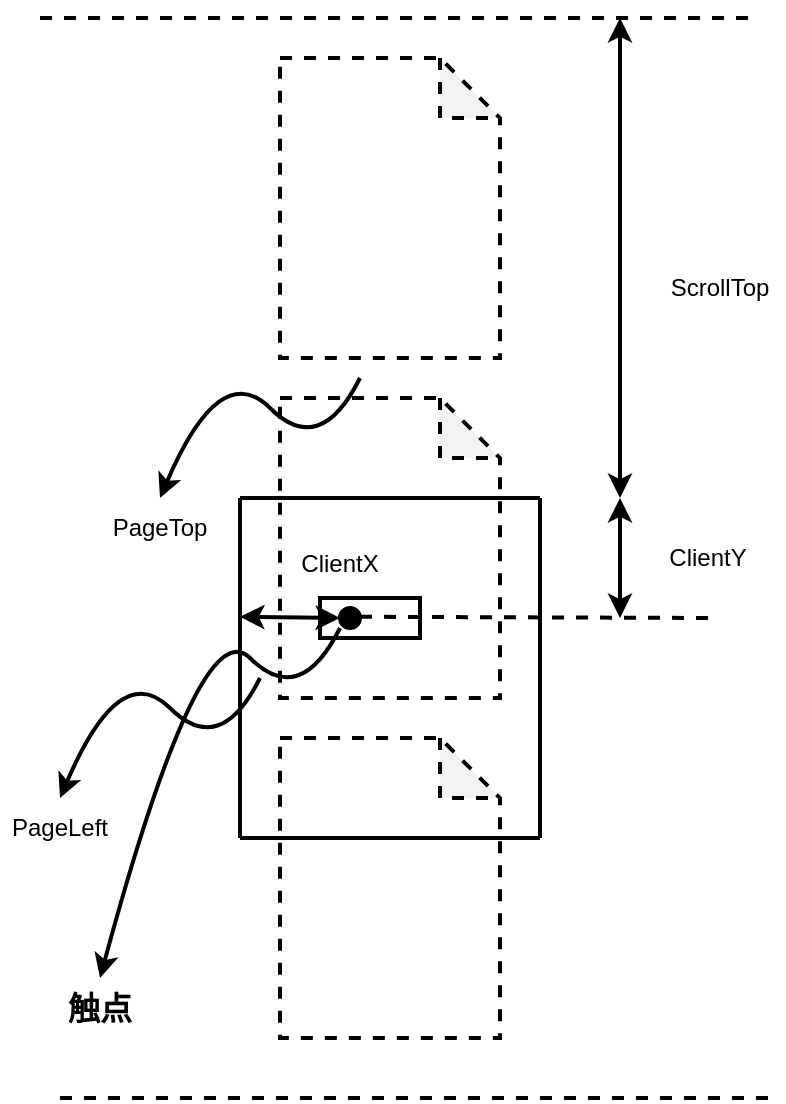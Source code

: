 <mxfile version="20.8.13" type="github">
  <diagram name="第 1 页" id="sRXJkV-LVnb2FucYwR0I">
    <mxGraphModel dx="1193" dy="640" grid="1" gridSize="10" guides="1" tooltips="1" connect="1" arrows="1" fold="1" page="1" pageScale="1" pageWidth="827" pageHeight="1169" math="0" shadow="0">
      <root>
        <mxCell id="0" />
        <mxCell id="1" parent="0" />
        <mxCell id="H-jnt7c-LcWuIAZDKXMh-1" value="" style="endArrow=none;html=1;rounded=0;strokeWidth=2;dashed=1;" edge="1" parent="1">
          <mxGeometry width="50" height="50" relative="1" as="geometry">
            <mxPoint x="50" y="100" as="sourcePoint" />
            <mxPoint x="410" y="100" as="targetPoint" />
          </mxGeometry>
        </mxCell>
        <mxCell id="H-jnt7c-LcWuIAZDKXMh-2" value="" style="shape=note;whiteSpace=wrap;html=1;backgroundOutline=1;darkOpacity=0.05;strokeWidth=2;dashed=1;" vertex="1" parent="1">
          <mxGeometry x="170" y="120" width="110" height="150" as="geometry" />
        </mxCell>
        <mxCell id="H-jnt7c-LcWuIAZDKXMh-3" value="" style="shape=note;whiteSpace=wrap;html=1;backgroundOutline=1;darkOpacity=0.05;strokeWidth=2;dashed=1;" vertex="1" parent="1">
          <mxGeometry x="170" y="290" width="110" height="150" as="geometry" />
        </mxCell>
        <mxCell id="H-jnt7c-LcWuIAZDKXMh-4" value="" style="shape=note;whiteSpace=wrap;html=1;backgroundOutline=1;darkOpacity=0.05;strokeWidth=2;dashed=1;" vertex="1" parent="1">
          <mxGeometry x="170" y="460" width="110" height="150" as="geometry" />
        </mxCell>
        <mxCell id="H-jnt7c-LcWuIAZDKXMh-5" value="" style="endArrow=none;html=1;rounded=0;strokeWidth=2;" edge="1" parent="1">
          <mxGeometry width="50" height="50" relative="1" as="geometry">
            <mxPoint x="150" y="510" as="sourcePoint" />
            <mxPoint x="300" y="510" as="targetPoint" />
          </mxGeometry>
        </mxCell>
        <mxCell id="H-jnt7c-LcWuIAZDKXMh-6" value="" style="endArrow=none;html=1;rounded=0;strokeWidth=2;" edge="1" parent="1">
          <mxGeometry width="50" height="50" relative="1" as="geometry">
            <mxPoint x="150" y="340" as="sourcePoint" />
            <mxPoint x="300" y="340" as="targetPoint" />
          </mxGeometry>
        </mxCell>
        <mxCell id="H-jnt7c-LcWuIAZDKXMh-7" value="" style="endArrow=none;html=1;rounded=0;strokeWidth=2;" edge="1" parent="1">
          <mxGeometry width="50" height="50" relative="1" as="geometry">
            <mxPoint x="150" y="510" as="sourcePoint" />
            <mxPoint x="150" y="340" as="targetPoint" />
          </mxGeometry>
        </mxCell>
        <mxCell id="H-jnt7c-LcWuIAZDKXMh-8" value="" style="endArrow=none;html=1;rounded=0;strokeWidth=2;" edge="1" parent="1">
          <mxGeometry width="50" height="50" relative="1" as="geometry">
            <mxPoint x="300" y="510" as="sourcePoint" />
            <mxPoint x="300" y="340" as="targetPoint" />
          </mxGeometry>
        </mxCell>
        <mxCell id="H-jnt7c-LcWuIAZDKXMh-9" value="" style="rounded=0;whiteSpace=wrap;html=1;strokeWidth=2;" vertex="1" parent="1">
          <mxGeometry x="190" y="390" width="50" height="20" as="geometry" />
        </mxCell>
        <mxCell id="H-jnt7c-LcWuIAZDKXMh-10" value="" style="ellipse;whiteSpace=wrap;html=1;aspect=fixed;strokeWidth=2;fillColor=#000000;" vertex="1" parent="1">
          <mxGeometry x="200" y="395" width="10" height="10" as="geometry" />
        </mxCell>
        <mxCell id="H-jnt7c-LcWuIAZDKXMh-13" value="" style="endArrow=none;html=1;rounded=0;strokeWidth=2;dashed=1;" edge="1" parent="1">
          <mxGeometry width="50" height="50" relative="1" as="geometry">
            <mxPoint x="60" y="640" as="sourcePoint" />
            <mxPoint x="420" y="640" as="targetPoint" />
          </mxGeometry>
        </mxCell>
        <mxCell id="H-jnt7c-LcWuIAZDKXMh-15" value="" style="curved=1;endArrow=classic;html=1;rounded=0;strokeWidth=2;" edge="1" parent="1">
          <mxGeometry width="50" height="50" relative="1" as="geometry">
            <mxPoint x="160" y="430" as="sourcePoint" />
            <mxPoint x="60" y="490" as="targetPoint" />
            <Array as="points">
              <mxPoint x="140" y="470" />
              <mxPoint x="90" y="420" />
            </Array>
          </mxGeometry>
        </mxCell>
        <mxCell id="H-jnt7c-LcWuIAZDKXMh-16" value="PageLeft" style="text;html=1;strokeColor=none;fillColor=none;align=center;verticalAlign=middle;whiteSpace=wrap;rounded=0;" vertex="1" parent="1">
          <mxGeometry x="30" y="490" width="60" height="30" as="geometry" />
        </mxCell>
        <mxCell id="H-jnt7c-LcWuIAZDKXMh-17" value="" style="curved=1;endArrow=classic;html=1;rounded=0;strokeWidth=2;" edge="1" parent="1">
          <mxGeometry width="50" height="50" relative="1" as="geometry">
            <mxPoint x="210" y="280" as="sourcePoint" />
            <mxPoint x="110" y="340" as="targetPoint" />
            <Array as="points">
              <mxPoint x="190" y="320" />
              <mxPoint x="140" y="270" />
            </Array>
          </mxGeometry>
        </mxCell>
        <mxCell id="H-jnt7c-LcWuIAZDKXMh-18" value="PageTop" style="text;html=1;strokeColor=none;fillColor=none;align=center;verticalAlign=middle;whiteSpace=wrap;rounded=0;" vertex="1" parent="1">
          <mxGeometry x="80" y="340" width="60" height="30" as="geometry" />
        </mxCell>
        <mxCell id="H-jnt7c-LcWuIAZDKXMh-20" value="" style="endArrow=classic;startArrow=classic;html=1;rounded=0;strokeWidth=2;entryX=0;entryY=0.5;entryDx=0;entryDy=0;" edge="1" parent="1" target="H-jnt7c-LcWuIAZDKXMh-10">
          <mxGeometry width="50" height="50" relative="1" as="geometry">
            <mxPoint x="150" y="399.38" as="sourcePoint" />
            <mxPoint x="190" y="399.38" as="targetPoint" />
          </mxGeometry>
        </mxCell>
        <mxCell id="H-jnt7c-LcWuIAZDKXMh-21" value="ClientX" style="text;html=1;strokeColor=none;fillColor=none;align=center;verticalAlign=middle;whiteSpace=wrap;rounded=0;" vertex="1" parent="1">
          <mxGeometry x="170" y="355" width="60" height="35" as="geometry" />
        </mxCell>
        <mxCell id="H-jnt7c-LcWuIAZDKXMh-24" value="" style="endArrow=none;html=1;rounded=0;strokeWidth=2;dashed=1;" edge="1" parent="1">
          <mxGeometry width="50" height="50" relative="1" as="geometry">
            <mxPoint x="210" y="399.38" as="sourcePoint" />
            <mxPoint x="390" y="400" as="targetPoint" />
          </mxGeometry>
        </mxCell>
        <mxCell id="H-jnt7c-LcWuIAZDKXMh-26" value="" style="curved=1;endArrow=classic;html=1;rounded=0;strokeWidth=2;" edge="1" parent="1">
          <mxGeometry width="50" height="50" relative="1" as="geometry">
            <mxPoint x="200" y="405" as="sourcePoint" />
            <mxPoint x="80" y="580" as="targetPoint" />
            <Array as="points">
              <mxPoint x="180" y="445" />
              <mxPoint x="130" y="395" />
            </Array>
          </mxGeometry>
        </mxCell>
        <mxCell id="H-jnt7c-LcWuIAZDKXMh-28" value="&lt;b&gt;&lt;font style=&quot;font-size: 16px;&quot;&gt;触点&lt;/font&gt;&lt;/b&gt;" style="text;html=1;strokeColor=none;fillColor=none;align=center;verticalAlign=middle;whiteSpace=wrap;rounded=0;" vertex="1" parent="1">
          <mxGeometry x="50" y="580" width="60" height="30" as="geometry" />
        </mxCell>
        <mxCell id="H-jnt7c-LcWuIAZDKXMh-29" value="" style="endArrow=classic;startArrow=classic;html=1;rounded=0;strokeWidth=2;fontSize=16;" edge="1" parent="1">
          <mxGeometry width="50" height="50" relative="1" as="geometry">
            <mxPoint x="340" y="400" as="sourcePoint" />
            <mxPoint x="340" y="340" as="targetPoint" />
          </mxGeometry>
        </mxCell>
        <mxCell id="H-jnt7c-LcWuIAZDKXMh-30" value="" style="endArrow=classic;startArrow=classic;html=1;rounded=0;strokeWidth=2;fontSize=16;" edge="1" parent="1">
          <mxGeometry width="50" height="50" relative="1" as="geometry">
            <mxPoint x="340" y="340" as="sourcePoint" />
            <mxPoint x="340" y="100" as="targetPoint" />
          </mxGeometry>
        </mxCell>
        <mxCell id="H-jnt7c-LcWuIAZDKXMh-33" value="ClientY" style="text;html=1;strokeColor=none;fillColor=none;align=center;verticalAlign=middle;whiteSpace=wrap;rounded=0;" vertex="1" parent="1">
          <mxGeometry x="354" y="355" width="60" height="30" as="geometry" />
        </mxCell>
        <mxCell id="H-jnt7c-LcWuIAZDKXMh-34" value="ScrollTop" style="text;html=1;strokeColor=none;fillColor=none;align=center;verticalAlign=middle;whiteSpace=wrap;rounded=0;" vertex="1" parent="1">
          <mxGeometry x="360" y="220" width="60" height="30" as="geometry" />
        </mxCell>
      </root>
    </mxGraphModel>
  </diagram>
</mxfile>
